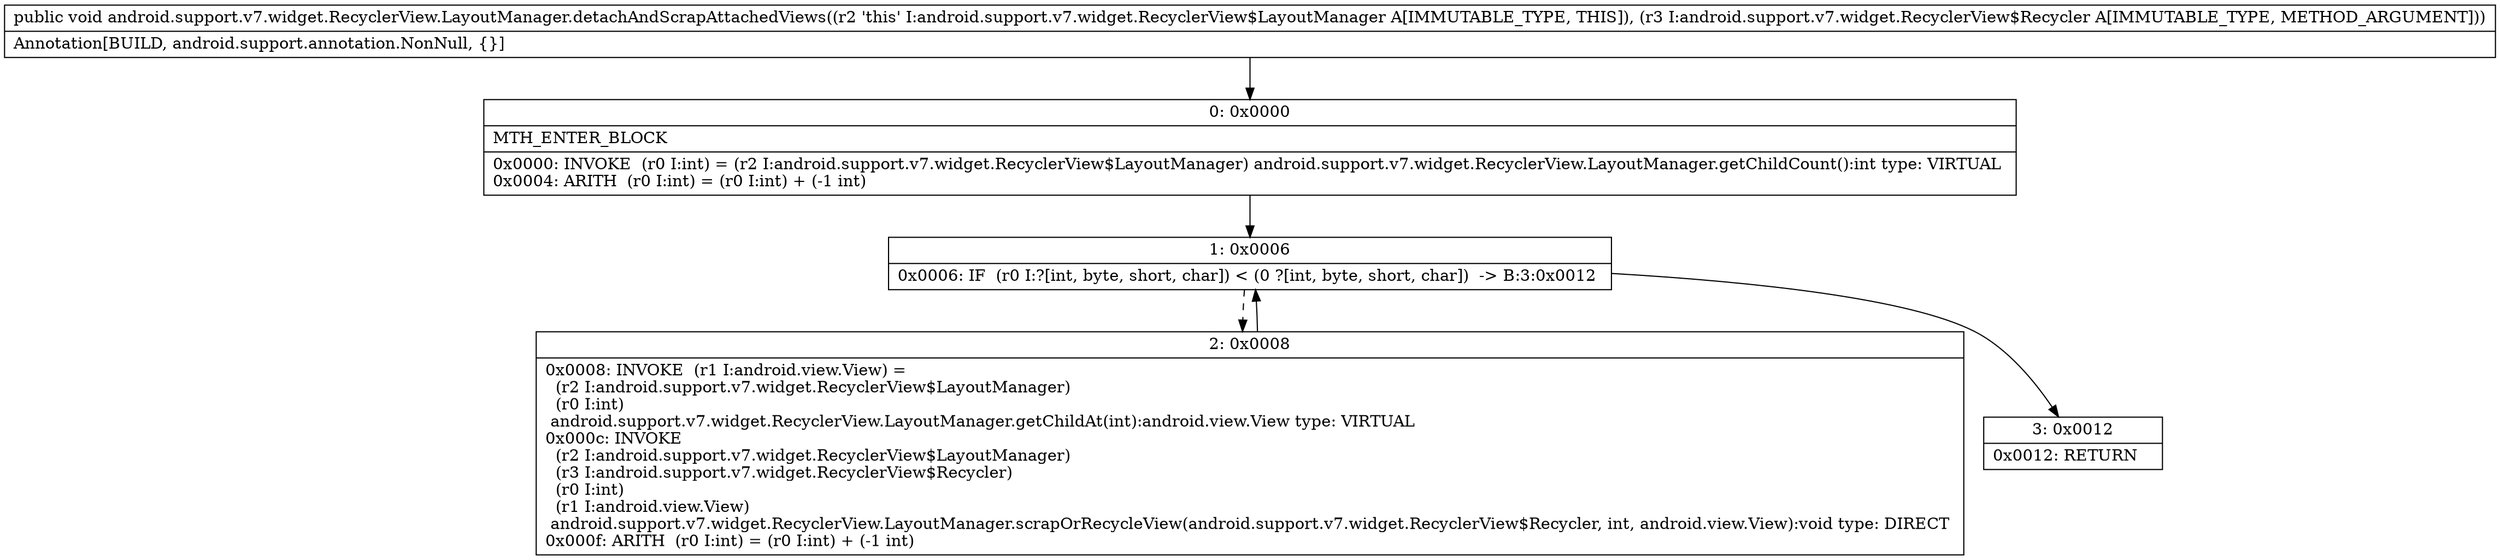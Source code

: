 digraph "CFG forandroid.support.v7.widget.RecyclerView.LayoutManager.detachAndScrapAttachedViews(Landroid\/support\/v7\/widget\/RecyclerView$Recycler;)V" {
Node_0 [shape=record,label="{0\:\ 0x0000|MTH_ENTER_BLOCK\l|0x0000: INVOKE  (r0 I:int) = (r2 I:android.support.v7.widget.RecyclerView$LayoutManager) android.support.v7.widget.RecyclerView.LayoutManager.getChildCount():int type: VIRTUAL \l0x0004: ARITH  (r0 I:int) = (r0 I:int) + (\-1 int) \l}"];
Node_1 [shape=record,label="{1\:\ 0x0006|0x0006: IF  (r0 I:?[int, byte, short, char]) \< (0 ?[int, byte, short, char])  \-\> B:3:0x0012 \l}"];
Node_2 [shape=record,label="{2\:\ 0x0008|0x0008: INVOKE  (r1 I:android.view.View) = \l  (r2 I:android.support.v7.widget.RecyclerView$LayoutManager)\l  (r0 I:int)\l android.support.v7.widget.RecyclerView.LayoutManager.getChildAt(int):android.view.View type: VIRTUAL \l0x000c: INVOKE  \l  (r2 I:android.support.v7.widget.RecyclerView$LayoutManager)\l  (r3 I:android.support.v7.widget.RecyclerView$Recycler)\l  (r0 I:int)\l  (r1 I:android.view.View)\l android.support.v7.widget.RecyclerView.LayoutManager.scrapOrRecycleView(android.support.v7.widget.RecyclerView$Recycler, int, android.view.View):void type: DIRECT \l0x000f: ARITH  (r0 I:int) = (r0 I:int) + (\-1 int) \l}"];
Node_3 [shape=record,label="{3\:\ 0x0012|0x0012: RETURN   \l}"];
MethodNode[shape=record,label="{public void android.support.v7.widget.RecyclerView.LayoutManager.detachAndScrapAttachedViews((r2 'this' I:android.support.v7.widget.RecyclerView$LayoutManager A[IMMUTABLE_TYPE, THIS]), (r3 I:android.support.v7.widget.RecyclerView$Recycler A[IMMUTABLE_TYPE, METHOD_ARGUMENT]))  | Annotation[BUILD, android.support.annotation.NonNull, \{\}]\l}"];
MethodNode -> Node_0;
Node_0 -> Node_1;
Node_1 -> Node_2[style=dashed];
Node_1 -> Node_3;
Node_2 -> Node_1;
}

